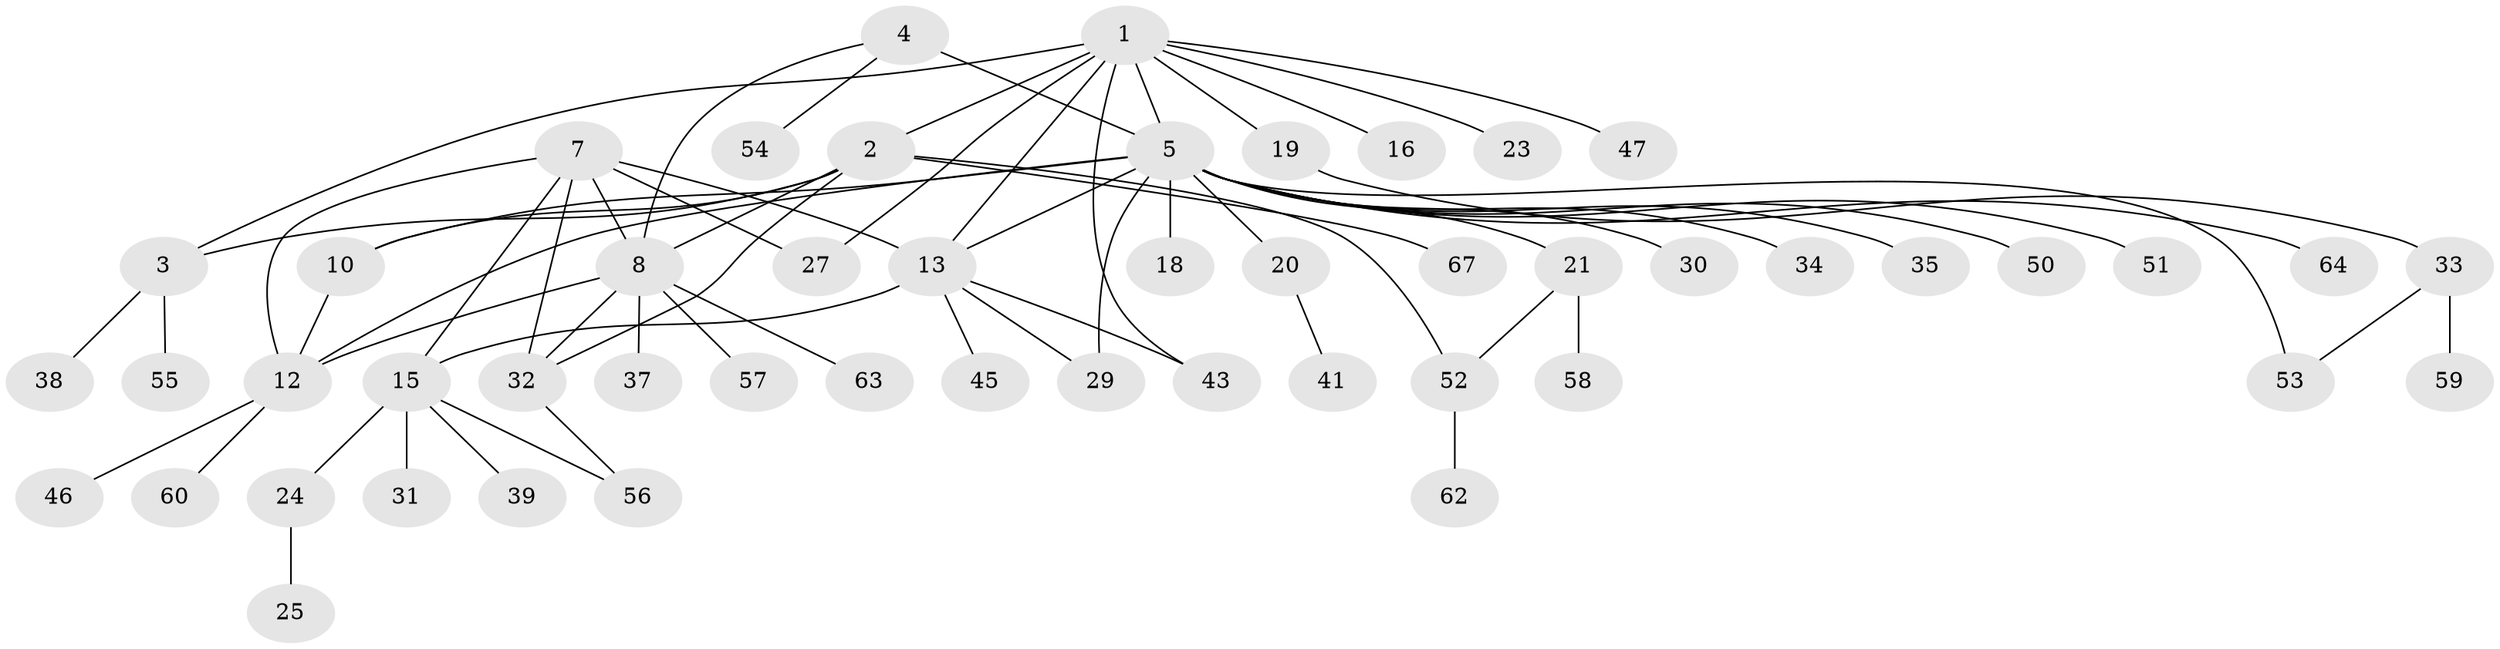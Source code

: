 // original degree distribution, {10: 0.043478260869565216, 7: 0.028985507246376812, 4: 0.057971014492753624, 3: 0.11594202898550725, 5: 0.028985507246376812, 6: 0.028985507246376812, 8: 0.014492753623188406, 1: 0.463768115942029, 2: 0.21739130434782608}
// Generated by graph-tools (version 1.1) at 2025/42/03/06/25 10:42:14]
// undirected, 50 vertices, 66 edges
graph export_dot {
graph [start="1"]
  node [color=gray90,style=filled];
  1 [super="+17"];
  2 [super="+66"];
  3 [super="+28"];
  4 [super="+6"];
  5 [super="+11"];
  7 [super="+14"];
  8 [super="+9"];
  10 [super="+22"];
  12 [super="+44"];
  13 [super="+36"];
  15 [super="+26"];
  16;
  18;
  19;
  20;
  21 [super="+49"];
  23;
  24 [super="+42"];
  25;
  27;
  29 [super="+40"];
  30;
  31;
  32 [super="+65"];
  33 [super="+48"];
  34;
  35 [super="+69"];
  37;
  38;
  39;
  41;
  43 [super="+61"];
  45;
  46;
  47;
  50;
  51;
  52;
  53;
  54;
  55;
  56 [super="+68"];
  57;
  58;
  59;
  60;
  62;
  63;
  64;
  67;
  1 -- 2;
  1 -- 3;
  1 -- 5;
  1 -- 13;
  1 -- 16;
  1 -- 19;
  1 -- 27;
  1 -- 47;
  1 -- 23;
  1 -- 43;
  2 -- 3;
  2 -- 10;
  2 -- 52;
  2 -- 8;
  2 -- 67;
  2 -- 32;
  3 -- 38;
  3 -- 55;
  4 -- 5 [weight=2];
  4 -- 54;
  4 -- 8;
  5 -- 13;
  5 -- 21;
  5 -- 30 [weight=2];
  5 -- 35;
  5 -- 53;
  5 -- 64;
  5 -- 34;
  5 -- 10;
  5 -- 12;
  5 -- 18;
  5 -- 50;
  5 -- 20;
  5 -- 51;
  5 -- 29;
  7 -- 8 [weight=2];
  7 -- 27;
  7 -- 32;
  7 -- 12;
  7 -- 13;
  7 -- 15;
  8 -- 12;
  8 -- 37;
  8 -- 57;
  8 -- 32;
  8 -- 63;
  10 -- 12;
  12 -- 46;
  12 -- 60;
  13 -- 15;
  13 -- 29;
  13 -- 43;
  13 -- 45;
  15 -- 24;
  15 -- 31;
  15 -- 56;
  15 -- 39;
  19 -- 33;
  20 -- 41;
  21 -- 52;
  21 -- 58;
  24 -- 25;
  32 -- 56;
  33 -- 59;
  33 -- 53;
  52 -- 62;
}
